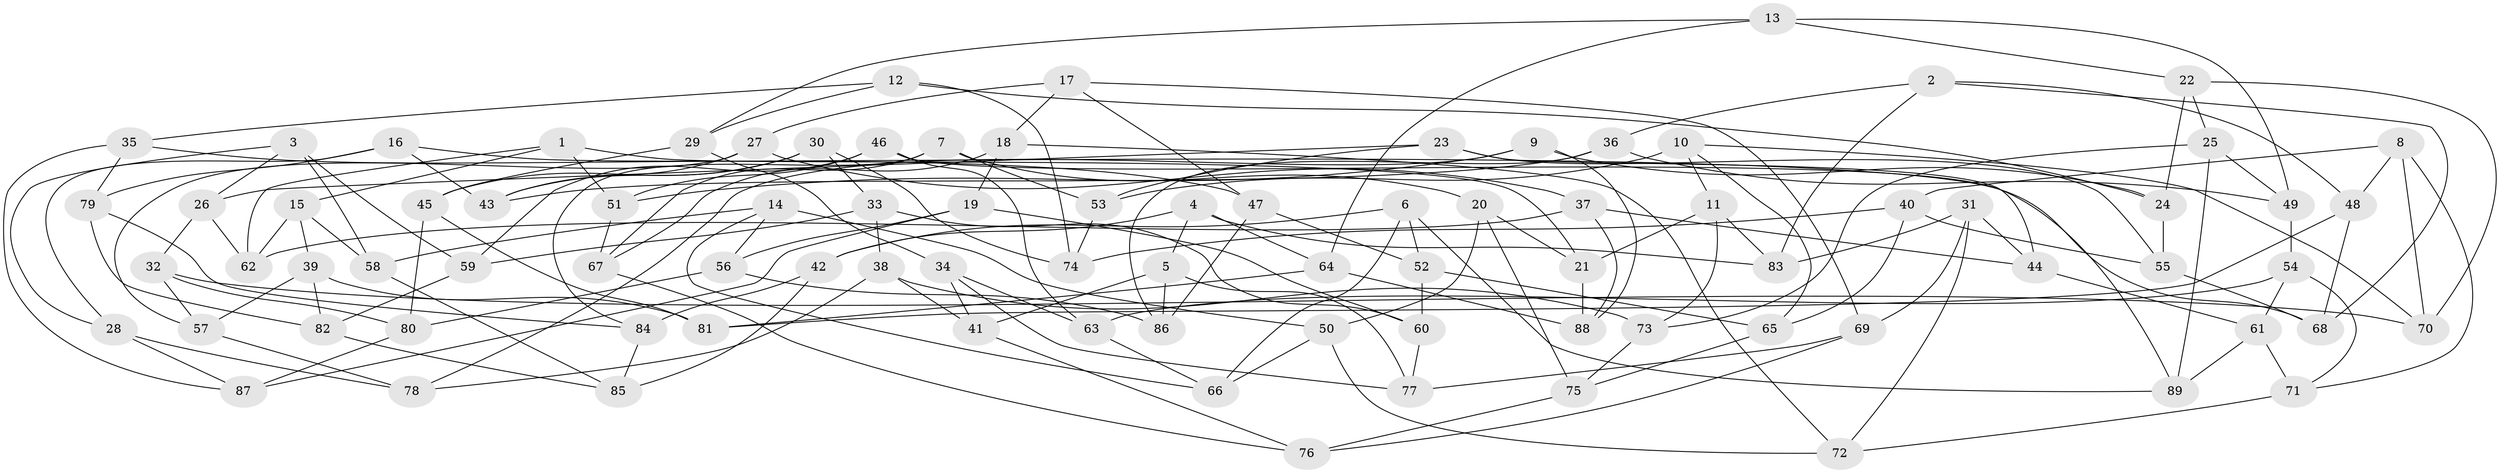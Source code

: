 // coarse degree distribution, {4: 0.5, 6: 0.3064516129032258, 3: 0.08064516129032258, 5: 0.11290322580645161}
// Generated by graph-tools (version 1.1) at 2025/38/03/04/25 23:38:05]
// undirected, 89 vertices, 178 edges
graph export_dot {
  node [color=gray90,style=filled];
  1;
  2;
  3;
  4;
  5;
  6;
  7;
  8;
  9;
  10;
  11;
  12;
  13;
  14;
  15;
  16;
  17;
  18;
  19;
  20;
  21;
  22;
  23;
  24;
  25;
  26;
  27;
  28;
  29;
  30;
  31;
  32;
  33;
  34;
  35;
  36;
  37;
  38;
  39;
  40;
  41;
  42;
  43;
  44;
  45;
  46;
  47;
  48;
  49;
  50;
  51;
  52;
  53;
  54;
  55;
  56;
  57;
  58;
  59;
  60;
  61;
  62;
  63;
  64;
  65;
  66;
  67;
  68;
  69;
  70;
  71;
  72;
  73;
  74;
  75;
  76;
  77;
  78;
  79;
  80;
  81;
  82;
  83;
  84;
  85;
  86;
  87;
  88;
  89;
  1 -- 51;
  1 -- 62;
  1 -- 15;
  1 -- 21;
  2 -- 36;
  2 -- 68;
  2 -- 83;
  2 -- 48;
  3 -- 28;
  3 -- 58;
  3 -- 26;
  3 -- 59;
  4 -- 83;
  4 -- 42;
  4 -- 64;
  4 -- 5;
  5 -- 77;
  5 -- 41;
  5 -- 86;
  6 -- 66;
  6 -- 89;
  6 -- 42;
  6 -- 52;
  7 -- 53;
  7 -- 20;
  7 -- 84;
  7 -- 67;
  8 -- 71;
  8 -- 40;
  8 -- 70;
  8 -- 48;
  9 -- 88;
  9 -- 24;
  9 -- 51;
  9 -- 78;
  10 -- 53;
  10 -- 70;
  10 -- 11;
  10 -- 65;
  11 -- 21;
  11 -- 83;
  11 -- 73;
  12 -- 29;
  12 -- 74;
  12 -- 35;
  12 -- 24;
  13 -- 49;
  13 -- 64;
  13 -- 22;
  13 -- 29;
  14 -- 66;
  14 -- 50;
  14 -- 56;
  14 -- 58;
  15 -- 62;
  15 -- 39;
  15 -- 58;
  16 -- 68;
  16 -- 79;
  16 -- 28;
  16 -- 43;
  17 -- 27;
  17 -- 18;
  17 -- 69;
  17 -- 47;
  18 -- 72;
  18 -- 19;
  18 -- 67;
  19 -- 56;
  19 -- 87;
  19 -- 60;
  20 -- 75;
  20 -- 50;
  20 -- 21;
  21 -- 88;
  22 -- 24;
  22 -- 25;
  22 -- 70;
  23 -- 53;
  23 -- 26;
  23 -- 55;
  23 -- 44;
  24 -- 55;
  25 -- 89;
  25 -- 73;
  25 -- 49;
  26 -- 62;
  26 -- 32;
  27 -- 37;
  27 -- 43;
  27 -- 57;
  28 -- 78;
  28 -- 87;
  29 -- 34;
  29 -- 45;
  30 -- 45;
  30 -- 33;
  30 -- 74;
  30 -- 43;
  31 -- 69;
  31 -- 72;
  31 -- 44;
  31 -- 83;
  32 -- 57;
  32 -- 70;
  32 -- 80;
  33 -- 60;
  33 -- 59;
  33 -- 38;
  34 -- 63;
  34 -- 41;
  34 -- 77;
  35 -- 87;
  35 -- 79;
  35 -- 47;
  36 -- 49;
  36 -- 86;
  36 -- 43;
  37 -- 62;
  37 -- 88;
  37 -- 44;
  38 -- 78;
  38 -- 41;
  38 -- 73;
  39 -- 81;
  39 -- 57;
  39 -- 82;
  40 -- 55;
  40 -- 65;
  40 -- 74;
  41 -- 76;
  42 -- 84;
  42 -- 85;
  44 -- 61;
  45 -- 80;
  45 -- 81;
  46 -- 59;
  46 -- 89;
  46 -- 63;
  46 -- 51;
  47 -- 52;
  47 -- 86;
  48 -- 68;
  48 -- 81;
  49 -- 54;
  50 -- 72;
  50 -- 66;
  51 -- 67;
  52 -- 60;
  52 -- 65;
  53 -- 74;
  54 -- 63;
  54 -- 71;
  54 -- 61;
  55 -- 68;
  56 -- 80;
  56 -- 86;
  57 -- 78;
  58 -- 85;
  59 -- 82;
  60 -- 77;
  61 -- 71;
  61 -- 89;
  63 -- 66;
  64 -- 81;
  64 -- 88;
  65 -- 75;
  67 -- 76;
  69 -- 76;
  69 -- 77;
  71 -- 72;
  73 -- 75;
  75 -- 76;
  79 -- 82;
  79 -- 84;
  80 -- 87;
  82 -- 85;
  84 -- 85;
}
